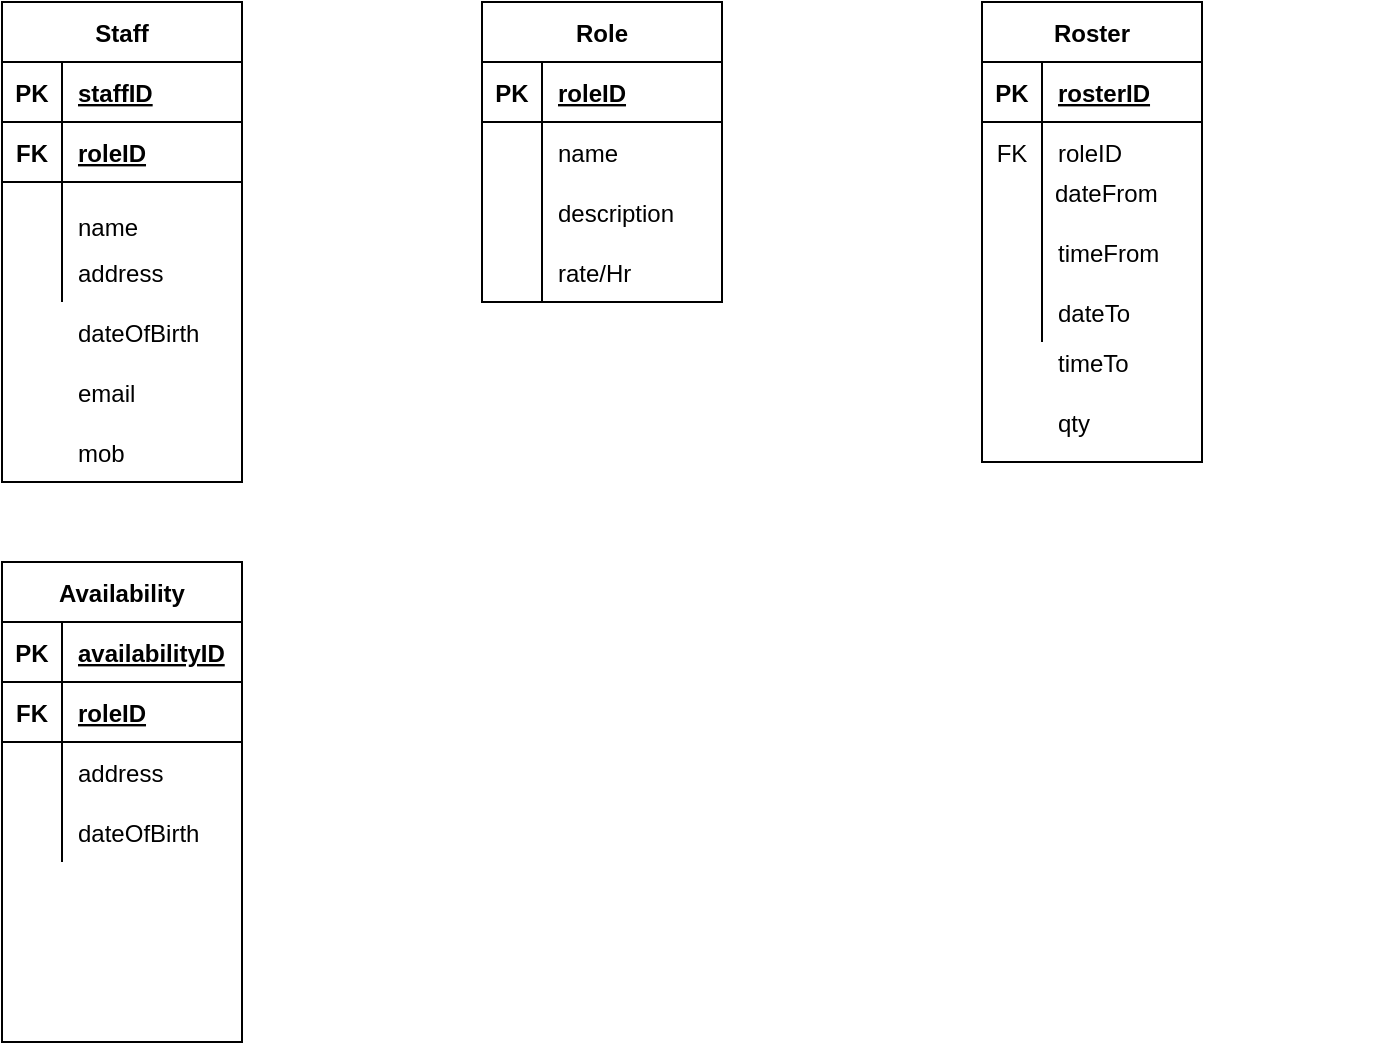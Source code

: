 <mxfile version="14.6.13" type="device"><diagram id="_wF6niT1NNThq6eU9BYU" name="Page-1"><mxGraphModel dx="1092" dy="534" grid="1" gridSize="10" guides="1" tooltips="1" connect="1" arrows="1" fold="1" page="1" pageScale="1" pageWidth="850" pageHeight="1100" math="0" shadow="0"><root><mxCell id="0"/><mxCell id="1" parent="0"/><mxCell id="FH2mfF2WpJQqQmm30nXx-1" value="Staff" style="shape=table;startSize=30;container=1;collapsible=1;childLayout=tableLayout;fixedRows=1;rowLines=0;fontStyle=1;align=center;resizeLast=1;" parent="1" vertex="1"><mxGeometry x="80" y="40" width="120" height="240" as="geometry"/></mxCell><mxCell id="FH2mfF2WpJQqQmm30nXx-2" value="" style="shape=partialRectangle;collapsible=0;dropTarget=0;pointerEvents=0;fillColor=none;top=0;left=0;bottom=1;right=0;points=[[0,0.5],[1,0.5]];portConstraint=eastwest;" parent="FH2mfF2WpJQqQmm30nXx-1" vertex="1"><mxGeometry y="30" width="120" height="30" as="geometry"/></mxCell><mxCell id="FH2mfF2WpJQqQmm30nXx-3" value="PK" style="shape=partialRectangle;connectable=0;fillColor=none;top=0;left=0;bottom=0;right=0;fontStyle=1;overflow=hidden;" parent="FH2mfF2WpJQqQmm30nXx-2" vertex="1"><mxGeometry width="30" height="30" as="geometry"/></mxCell><mxCell id="FH2mfF2WpJQqQmm30nXx-4" value="staffID" style="shape=partialRectangle;connectable=0;fillColor=none;top=0;left=0;bottom=0;right=0;align=left;spacingLeft=6;fontStyle=5;overflow=hidden;" parent="FH2mfF2WpJQqQmm30nXx-2" vertex="1"><mxGeometry x="30" width="90" height="30" as="geometry"/></mxCell><mxCell id="FH2mfF2WpJQqQmm30nXx-92" value="" style="shape=partialRectangle;collapsible=0;dropTarget=0;pointerEvents=0;fillColor=none;top=0;left=0;bottom=1;right=0;points=[[0,0.5],[1,0.5]];portConstraint=eastwest;" parent="FH2mfF2WpJQqQmm30nXx-1" vertex="1"><mxGeometry y="60" width="120" height="30" as="geometry"/></mxCell><mxCell id="FH2mfF2WpJQqQmm30nXx-93" value="FK" style="shape=partialRectangle;connectable=0;fillColor=none;top=0;left=0;bottom=0;right=0;fontStyle=1;overflow=hidden;" parent="FH2mfF2WpJQqQmm30nXx-92" vertex="1"><mxGeometry width="30" height="30" as="geometry"/></mxCell><mxCell id="FH2mfF2WpJQqQmm30nXx-94" value="roleID" style="shape=partialRectangle;connectable=0;fillColor=none;top=0;left=0;bottom=0;right=0;align=left;spacingLeft=6;fontStyle=5;overflow=hidden;" parent="FH2mfF2WpJQqQmm30nXx-92" vertex="1"><mxGeometry x="30" width="90" height="30" as="geometry"/></mxCell><mxCell id="FH2mfF2WpJQqQmm30nXx-8" value="" style="shape=partialRectangle;collapsible=0;dropTarget=0;pointerEvents=0;fillColor=none;top=0;left=0;bottom=0;right=0;points=[[0,0.5],[1,0.5]];portConstraint=eastwest;" parent="FH2mfF2WpJQqQmm30nXx-1" vertex="1"><mxGeometry y="90" width="120" height="30" as="geometry"/></mxCell><mxCell id="FH2mfF2WpJQqQmm30nXx-9" value="" style="shape=partialRectangle;connectable=0;fillColor=none;top=0;left=0;bottom=0;right=0;editable=1;overflow=hidden;" parent="FH2mfF2WpJQqQmm30nXx-8" vertex="1"><mxGeometry width="30" height="30" as="geometry"/></mxCell><mxCell id="FH2mfF2WpJQqQmm30nXx-10" value="&#10;&#10;&lt;br style=&quot;padding: 0px; margin: 0px; color: rgb(0, 0, 0); font-family: helvetica; font-size: 12px; font-style: normal; font-weight: 400; letter-spacing: normal; text-align: left; text-indent: 0px; text-transform: none; word-spacing: 0px; background-color: rgb(248, 249, 250);&quot;&gt;&lt;span style=&quot;color: rgb(0, 0, 0); font-family: helvetica; font-size: 12px; font-style: normal; font-weight: 400; letter-spacing: normal; text-align: left; text-indent: 0px; text-transform: none; word-spacing: 0px; background-color: rgb(248, 249, 250); display: inline; float: none;&quot;&gt;name&amp;nbsp; &amp;nbsp; &amp;nbsp; &amp;nbsp; &amp;nbsp; &amp;nbsp; &amp;nbsp; &amp;nbsp; varchar(50)&lt;/span&gt;&#10;&#10;" style="shape=partialRectangle;connectable=0;fillColor=none;top=0;left=0;bottom=0;right=0;align=left;spacingLeft=6;overflow=hidden;" parent="FH2mfF2WpJQqQmm30nXx-8" vertex="1"><mxGeometry x="30" width="90" height="30" as="geometry"/></mxCell><mxCell id="FH2mfF2WpJQqQmm30nXx-11" value="" style="shape=partialRectangle;collapsible=0;dropTarget=0;pointerEvents=0;fillColor=none;top=0;left=0;bottom=0;right=0;points=[[0,0.5],[1,0.5]];portConstraint=eastwest;" parent="FH2mfF2WpJQqQmm30nXx-1" vertex="1"><mxGeometry y="120" width="120" height="30" as="geometry"/></mxCell><mxCell id="FH2mfF2WpJQqQmm30nXx-12" value="" style="shape=partialRectangle;connectable=0;fillColor=none;top=0;left=0;bottom=0;right=0;editable=1;overflow=hidden;" parent="FH2mfF2WpJQqQmm30nXx-11" vertex="1"><mxGeometry width="30" height="30" as="geometry"/></mxCell><mxCell id="FH2mfF2WpJQqQmm30nXx-13" value="" style="shape=partialRectangle;connectable=0;fillColor=none;top=0;left=0;bottom=0;right=0;align=left;spacingLeft=6;overflow=hidden;" parent="FH2mfF2WpJQqQmm30nXx-11" vertex="1"><mxGeometry x="30" width="90" height="30" as="geometry"/></mxCell><mxCell id="FH2mfF2WpJQqQmm30nXx-16" value="Role" style="shape=table;startSize=30;container=1;collapsible=1;childLayout=tableLayout;fixedRows=1;rowLines=0;fontStyle=1;align=center;resizeLast=1;" parent="1" vertex="1"><mxGeometry x="320" y="40" width="120" height="150" as="geometry"/></mxCell><mxCell id="FH2mfF2WpJQqQmm30nXx-17" value="" style="shape=partialRectangle;collapsible=0;dropTarget=0;pointerEvents=0;fillColor=none;top=0;left=0;bottom=1;right=0;points=[[0,0.5],[1,0.5]];portConstraint=eastwest;" parent="FH2mfF2WpJQqQmm30nXx-16" vertex="1"><mxGeometry y="30" width="120" height="30" as="geometry"/></mxCell><mxCell id="FH2mfF2WpJQqQmm30nXx-18" value="PK" style="shape=partialRectangle;connectable=0;fillColor=none;top=0;left=0;bottom=0;right=0;fontStyle=1;overflow=hidden;" parent="FH2mfF2WpJQqQmm30nXx-17" vertex="1"><mxGeometry width="30" height="30" as="geometry"/></mxCell><mxCell id="FH2mfF2WpJQqQmm30nXx-19" value="roleID" style="shape=partialRectangle;connectable=0;fillColor=none;top=0;left=0;bottom=0;right=0;align=left;spacingLeft=6;fontStyle=5;overflow=hidden;" parent="FH2mfF2WpJQqQmm30nXx-17" vertex="1"><mxGeometry x="30" width="90" height="30" as="geometry"/></mxCell><mxCell id="FH2mfF2WpJQqQmm30nXx-20" value="" style="shape=partialRectangle;collapsible=0;dropTarget=0;pointerEvents=0;fillColor=none;top=0;left=0;bottom=0;right=0;points=[[0,0.5],[1,0.5]];portConstraint=eastwest;" parent="FH2mfF2WpJQqQmm30nXx-16" vertex="1"><mxGeometry y="60" width="120" height="30" as="geometry"/></mxCell><mxCell id="FH2mfF2WpJQqQmm30nXx-21" value="" style="shape=partialRectangle;connectable=0;fillColor=none;top=0;left=0;bottom=0;right=0;editable=1;overflow=hidden;" parent="FH2mfF2WpJQqQmm30nXx-20" vertex="1"><mxGeometry width="30" height="30" as="geometry"/></mxCell><mxCell id="FH2mfF2WpJQqQmm30nXx-22" value="name" style="shape=partialRectangle;connectable=0;fillColor=none;top=0;left=0;bottom=0;right=0;align=left;spacingLeft=6;overflow=hidden;" parent="FH2mfF2WpJQqQmm30nXx-20" vertex="1"><mxGeometry x="30" width="90" height="30" as="geometry"/></mxCell><mxCell id="FH2mfF2WpJQqQmm30nXx-23" value="" style="shape=partialRectangle;collapsible=0;dropTarget=0;pointerEvents=0;fillColor=none;top=0;left=0;bottom=0;right=0;points=[[0,0.5],[1,0.5]];portConstraint=eastwest;" parent="FH2mfF2WpJQqQmm30nXx-16" vertex="1"><mxGeometry y="90" width="120" height="30" as="geometry"/></mxCell><mxCell id="FH2mfF2WpJQqQmm30nXx-24" value="" style="shape=partialRectangle;connectable=0;fillColor=none;top=0;left=0;bottom=0;right=0;editable=1;overflow=hidden;" parent="FH2mfF2WpJQqQmm30nXx-23" vertex="1"><mxGeometry width="30" height="30" as="geometry"/></mxCell><mxCell id="FH2mfF2WpJQqQmm30nXx-25" value="description" style="shape=partialRectangle;connectable=0;fillColor=none;top=0;left=0;bottom=0;right=0;align=left;spacingLeft=6;overflow=hidden;" parent="FH2mfF2WpJQqQmm30nXx-23" vertex="1"><mxGeometry x="30" width="90" height="30" as="geometry"/></mxCell><mxCell id="FH2mfF2WpJQqQmm30nXx-26" value="" style="shape=partialRectangle;collapsible=0;dropTarget=0;pointerEvents=0;fillColor=none;top=0;left=0;bottom=0;right=0;points=[[0,0.5],[1,0.5]];portConstraint=eastwest;" parent="FH2mfF2WpJQqQmm30nXx-16" vertex="1"><mxGeometry y="120" width="120" height="30" as="geometry"/></mxCell><mxCell id="FH2mfF2WpJQqQmm30nXx-27" value="" style="shape=partialRectangle;connectable=0;fillColor=none;top=0;left=0;bottom=0;right=0;editable=1;overflow=hidden;" parent="FH2mfF2WpJQqQmm30nXx-26" vertex="1"><mxGeometry width="30" height="30" as="geometry"/></mxCell><mxCell id="FH2mfF2WpJQqQmm30nXx-28" value="rate/Hr" style="shape=partialRectangle;connectable=0;fillColor=none;top=0;left=0;bottom=0;right=0;align=left;spacingLeft=6;overflow=hidden;" parent="FH2mfF2WpJQqQmm30nXx-26" vertex="1"><mxGeometry x="30" width="90" height="30" as="geometry"/></mxCell><mxCell id="FH2mfF2WpJQqQmm30nXx-29" value="Roster" style="shape=table;startSize=30;container=1;collapsible=1;childLayout=tableLayout;fixedRows=1;rowLines=0;fontStyle=1;align=center;resizeLast=1;" parent="1" vertex="1"><mxGeometry x="570" y="40" width="110" height="230" as="geometry"/></mxCell><mxCell id="FH2mfF2WpJQqQmm30nXx-30" value="" style="shape=partialRectangle;collapsible=0;dropTarget=0;pointerEvents=0;fillColor=none;top=0;left=0;bottom=1;right=0;points=[[0,0.5],[1,0.5]];portConstraint=eastwest;" parent="FH2mfF2WpJQqQmm30nXx-29" vertex="1"><mxGeometry y="30" width="110" height="30" as="geometry"/></mxCell><mxCell id="FH2mfF2WpJQqQmm30nXx-31" value="PK" style="shape=partialRectangle;connectable=0;fillColor=none;top=0;left=0;bottom=0;right=0;fontStyle=1;overflow=hidden;" parent="FH2mfF2WpJQqQmm30nXx-30" vertex="1"><mxGeometry width="30" height="30" as="geometry"/></mxCell><mxCell id="FH2mfF2WpJQqQmm30nXx-32" value="rosterID" style="shape=partialRectangle;connectable=0;fillColor=none;top=0;left=0;bottom=0;right=0;align=left;spacingLeft=6;fontStyle=5;overflow=hidden;" parent="FH2mfF2WpJQqQmm30nXx-30" vertex="1"><mxGeometry x="30" width="80" height="30" as="geometry"/></mxCell><mxCell id="FH2mfF2WpJQqQmm30nXx-95" value="" style="shape=partialRectangle;collapsible=0;dropTarget=0;pointerEvents=0;fillColor=none;top=0;left=0;bottom=0;right=0;points=[[0,0.5],[1,0.5]];portConstraint=eastwest;" parent="FH2mfF2WpJQqQmm30nXx-29" vertex="1"><mxGeometry y="60" width="110" height="30" as="geometry"/></mxCell><mxCell id="FH2mfF2WpJQqQmm30nXx-96" value="FK" style="shape=partialRectangle;connectable=0;fillColor=none;top=0;left=0;bottom=0;right=0;fontStyle=0;overflow=hidden;" parent="FH2mfF2WpJQqQmm30nXx-95" vertex="1"><mxGeometry width="30" height="30" as="geometry"/></mxCell><mxCell id="FH2mfF2WpJQqQmm30nXx-97" value="roleID" style="shape=partialRectangle;connectable=0;fillColor=none;top=0;left=0;bottom=0;right=0;align=left;spacingLeft=6;fontStyle=0;overflow=hidden;" parent="FH2mfF2WpJQqQmm30nXx-95" vertex="1"><mxGeometry x="30" width="80" height="30" as="geometry"/></mxCell><mxCell id="FH2mfF2WpJQqQmm30nXx-33" value="" style="shape=partialRectangle;collapsible=0;dropTarget=0;pointerEvents=0;fillColor=none;top=0;left=0;bottom=0;right=0;points=[[0,0.5],[1,0.5]];portConstraint=eastwest;" parent="FH2mfF2WpJQqQmm30nXx-29" vertex="1"><mxGeometry y="90" width="110" height="20" as="geometry"/></mxCell><mxCell id="FH2mfF2WpJQqQmm30nXx-34" value="" style="shape=partialRectangle;connectable=0;fillColor=none;top=0;left=0;bottom=0;right=0;editable=1;overflow=hidden;" parent="FH2mfF2WpJQqQmm30nXx-33" vertex="1"><mxGeometry width="30" height="20" as="geometry"/></mxCell><mxCell id="FH2mfF2WpJQqQmm30nXx-35" value="" style="shape=partialRectangle;connectable=0;fillColor=none;top=0;left=0;bottom=0;right=0;align=left;spacingLeft=6;overflow=hidden;" parent="FH2mfF2WpJQqQmm30nXx-33" vertex="1"><mxGeometry x="30" width="80" height="20" as="geometry"/></mxCell><mxCell id="FH2mfF2WpJQqQmm30nXx-36" value="" style="shape=partialRectangle;collapsible=0;dropTarget=0;pointerEvents=0;fillColor=none;top=0;left=0;bottom=0;right=0;points=[[0,0.5],[1,0.5]];portConstraint=eastwest;" parent="FH2mfF2WpJQqQmm30nXx-29" vertex="1"><mxGeometry y="110" width="110" height="30" as="geometry"/></mxCell><mxCell id="FH2mfF2WpJQqQmm30nXx-37" value="" style="shape=partialRectangle;connectable=0;fillColor=none;top=0;left=0;bottom=0;right=0;editable=1;overflow=hidden;" parent="FH2mfF2WpJQqQmm30nXx-36" vertex="1"><mxGeometry width="30" height="30" as="geometry"/></mxCell><mxCell id="FH2mfF2WpJQqQmm30nXx-38" value="timeFrom" style="shape=partialRectangle;connectable=0;fillColor=none;top=0;left=0;bottom=0;right=0;align=left;spacingLeft=6;overflow=hidden;" parent="FH2mfF2WpJQqQmm30nXx-36" vertex="1"><mxGeometry x="30" width="80" height="30" as="geometry"/></mxCell><mxCell id="FH2mfF2WpJQqQmm30nXx-39" value="" style="shape=partialRectangle;collapsible=0;dropTarget=0;pointerEvents=0;fillColor=none;top=0;left=0;bottom=0;right=0;points=[[0,0.5],[1,0.5]];portConstraint=eastwest;" parent="FH2mfF2WpJQqQmm30nXx-29" vertex="1"><mxGeometry y="140" width="110" height="30" as="geometry"/></mxCell><mxCell id="FH2mfF2WpJQqQmm30nXx-40" value="" style="shape=partialRectangle;connectable=0;fillColor=none;top=0;left=0;bottom=0;right=0;editable=1;overflow=hidden;" parent="FH2mfF2WpJQqQmm30nXx-39" vertex="1"><mxGeometry width="30" height="30" as="geometry"/></mxCell><mxCell id="FH2mfF2WpJQqQmm30nXx-41" value="dateTo" style="shape=partialRectangle;connectable=0;fillColor=none;top=0;left=0;bottom=0;right=0;align=left;spacingLeft=6;overflow=hidden;" parent="FH2mfF2WpJQqQmm30nXx-39" vertex="1"><mxGeometry x="30" width="80" height="30" as="geometry"/></mxCell><mxCell id="FH2mfF2WpJQqQmm30nXx-81" value="mob" style="shape=partialRectangle;connectable=0;fillColor=none;top=0;left=0;bottom=0;right=0;align=left;spacingLeft=6;overflow=hidden;" parent="1" vertex="1"><mxGeometry x="110" y="250" width="290" height="30" as="geometry"/></mxCell><mxCell id="FH2mfF2WpJQqQmm30nXx-82" value="email" style="shape=partialRectangle;connectable=0;fillColor=none;top=0;left=0;bottom=0;right=0;align=left;spacingLeft=6;overflow=hidden;" parent="1" vertex="1"><mxGeometry x="110" y="220" width="290" height="30" as="geometry"/></mxCell><mxCell id="FH2mfF2WpJQqQmm30nXx-83" value="dateOfBirth" style="shape=partialRectangle;connectable=0;fillColor=none;top=0;left=0;bottom=0;right=0;align=left;spacingLeft=6;overflow=hidden;" parent="1" vertex="1"><mxGeometry x="110" y="190" width="170" height="30" as="geometry"/></mxCell><mxCell id="FH2mfF2WpJQqQmm30nXx-84" value="address" style="shape=partialRectangle;connectable=0;fillColor=none;top=0;left=0;bottom=0;right=0;align=left;spacingLeft=6;overflow=hidden;" parent="1" vertex="1"><mxGeometry x="110" y="160" width="170" height="30" as="geometry"/></mxCell><mxCell id="FH2mfF2WpJQqQmm30nXx-87" value="&#10;name" style="shape=partialRectangle;connectable=0;fillColor=none;top=0;left=0;bottom=0;right=0;align=left;spacingLeft=6;overflow=hidden;" parent="1" vertex="1"><mxGeometry x="110" y="130" width="170" height="30" as="geometry"/></mxCell><mxCell id="FH2mfF2WpJQqQmm30nXx-98" value="" style="shape=partialRectangle;collapsible=0;dropTarget=0;pointerEvents=0;fillColor=none;top=0;left=0;bottom=0;right=0;points=[[0,0.5],[1,0.5]];portConstraint=eastwest;" parent="1" vertex="1"><mxGeometry x="570" y="120" width="190" height="30" as="geometry"/></mxCell><mxCell id="FH2mfF2WpJQqQmm30nXx-99" value="" style="shape=partialRectangle;connectable=0;fillColor=none;top=0;left=0;bottom=0;right=0;editable=1;overflow=hidden;" parent="FH2mfF2WpJQqQmm30nXx-98" vertex="1"><mxGeometry width="28.5" height="30" as="geometry"/></mxCell><mxCell id="FH2mfF2WpJQqQmm30nXx-100" value="dateFrom" style="shape=partialRectangle;connectable=0;fillColor=none;top=0;left=0;bottom=0;right=0;align=left;spacingLeft=6;overflow=hidden;" parent="FH2mfF2WpJQqQmm30nXx-98" vertex="1"><mxGeometry x="28.5" width="161.5" height="30" as="geometry"/></mxCell><mxCell id="FH2mfF2WpJQqQmm30nXx-101" value="timeTo" style="shape=partialRectangle;connectable=0;fillColor=none;top=0;left=0;bottom=0;right=0;align=left;spacingLeft=6;overflow=hidden;" parent="1" vertex="1"><mxGeometry x="600" y="210" width="170" height="20" as="geometry"/></mxCell><mxCell id="FH2mfF2WpJQqQmm30nXx-103" value="qty" style="shape=partialRectangle;connectable=0;fillColor=none;top=0;left=0;bottom=0;right=0;align=left;spacingLeft=6;overflow=hidden;" parent="1" vertex="1"><mxGeometry x="600" y="240" width="170" height="20" as="geometry"/></mxCell><mxCell id="FH2mfF2WpJQqQmm30nXx-104" value="Availability" style="shape=table;startSize=30;container=1;collapsible=1;childLayout=tableLayout;fixedRows=1;rowLines=0;fontStyle=1;align=center;resizeLast=1;" parent="1" vertex="1"><mxGeometry x="80" y="320" width="120" height="240" as="geometry"/></mxCell><mxCell id="FH2mfF2WpJQqQmm30nXx-105" value="" style="shape=partialRectangle;collapsible=0;dropTarget=0;pointerEvents=0;fillColor=none;top=0;left=0;bottom=1;right=0;points=[[0,0.5],[1,0.5]];portConstraint=eastwest;" parent="FH2mfF2WpJQqQmm30nXx-104" vertex="1"><mxGeometry y="30" width="120" height="30" as="geometry"/></mxCell><mxCell id="FH2mfF2WpJQqQmm30nXx-106" value="PK" style="shape=partialRectangle;connectable=0;fillColor=none;top=0;left=0;bottom=0;right=0;fontStyle=1;overflow=hidden;" parent="FH2mfF2WpJQqQmm30nXx-105" vertex="1"><mxGeometry width="30" height="30" as="geometry"/></mxCell><mxCell id="FH2mfF2WpJQqQmm30nXx-107" value="availabilityID" style="shape=partialRectangle;connectable=0;fillColor=none;top=0;left=0;bottom=0;right=0;align=left;spacingLeft=6;fontStyle=5;overflow=hidden;" parent="FH2mfF2WpJQqQmm30nXx-105" vertex="1"><mxGeometry x="30" width="90" height="30" as="geometry"/></mxCell><mxCell id="FH2mfF2WpJQqQmm30nXx-108" value="" style="shape=partialRectangle;collapsible=0;dropTarget=0;pointerEvents=0;fillColor=none;top=0;left=0;bottom=1;right=0;points=[[0,0.5],[1,0.5]];portConstraint=eastwest;" parent="FH2mfF2WpJQqQmm30nXx-104" vertex="1"><mxGeometry y="60" width="120" height="30" as="geometry"/></mxCell><mxCell id="FH2mfF2WpJQqQmm30nXx-109" value="FK" style="shape=partialRectangle;connectable=0;fillColor=none;top=0;left=0;bottom=0;right=0;fontStyle=1;overflow=hidden;" parent="FH2mfF2WpJQqQmm30nXx-108" vertex="1"><mxGeometry width="30" height="30" as="geometry"/></mxCell><mxCell id="FH2mfF2WpJQqQmm30nXx-110" value="roleID" style="shape=partialRectangle;connectable=0;fillColor=none;top=0;left=0;bottom=0;right=0;align=left;spacingLeft=6;fontStyle=5;overflow=hidden;" parent="FH2mfF2WpJQqQmm30nXx-108" vertex="1"><mxGeometry x="30" width="90" height="30" as="geometry"/></mxCell><mxCell id="FH2mfF2WpJQqQmm30nXx-111" value="" style="shape=partialRectangle;collapsible=0;dropTarget=0;pointerEvents=0;fillColor=none;top=0;left=0;bottom=0;right=0;points=[[0,0.5],[1,0.5]];portConstraint=eastwest;" parent="FH2mfF2WpJQqQmm30nXx-104" vertex="1"><mxGeometry y="90" width="120" height="30" as="geometry"/></mxCell><mxCell id="FH2mfF2WpJQqQmm30nXx-112" value="" style="shape=partialRectangle;connectable=0;fillColor=none;top=0;left=0;bottom=0;right=0;editable=1;overflow=hidden;" parent="FH2mfF2WpJQqQmm30nXx-111" vertex="1"><mxGeometry width="30" height="30" as="geometry"/></mxCell><mxCell id="FH2mfF2WpJQqQmm30nXx-113" value="&#10;&#10;&lt;br style=&quot;padding: 0px; margin: 0px; color: rgb(0, 0, 0); font-family: helvetica; font-size: 12px; font-style: normal; font-weight: 400; letter-spacing: normal; text-align: left; text-indent: 0px; text-transform: none; word-spacing: 0px; background-color: rgb(248, 249, 250);&quot;&gt;&lt;span style=&quot;color: rgb(0, 0, 0); font-family: helvetica; font-size: 12px; font-style: normal; font-weight: 400; letter-spacing: normal; text-align: left; text-indent: 0px; text-transform: none; word-spacing: 0px; background-color: rgb(248, 249, 250); display: inline; float: none;&quot;&gt;name&amp;nbsp; &amp;nbsp; &amp;nbsp; &amp;nbsp; &amp;nbsp; &amp;nbsp; &amp;nbsp; &amp;nbsp; varchar(50)&lt;/span&gt;&#10;&#10;" style="shape=partialRectangle;connectable=0;fillColor=none;top=0;left=0;bottom=0;right=0;align=left;spacingLeft=6;overflow=hidden;" parent="FH2mfF2WpJQqQmm30nXx-111" vertex="1"><mxGeometry x="30" width="90" height="30" as="geometry"/></mxCell><mxCell id="FH2mfF2WpJQqQmm30nXx-114" value="" style="shape=partialRectangle;collapsible=0;dropTarget=0;pointerEvents=0;fillColor=none;top=0;left=0;bottom=0;right=0;points=[[0,0.5],[1,0.5]];portConstraint=eastwest;" parent="FH2mfF2WpJQqQmm30nXx-104" vertex="1"><mxGeometry y="120" width="120" height="30" as="geometry"/></mxCell><mxCell id="FH2mfF2WpJQqQmm30nXx-115" value="" style="shape=partialRectangle;connectable=0;fillColor=none;top=0;left=0;bottom=0;right=0;editable=1;overflow=hidden;" parent="FH2mfF2WpJQqQmm30nXx-114" vertex="1"><mxGeometry width="30" height="30" as="geometry"/></mxCell><mxCell id="FH2mfF2WpJQqQmm30nXx-116" value="" style="shape=partialRectangle;connectable=0;fillColor=none;top=0;left=0;bottom=0;right=0;align=left;spacingLeft=6;overflow=hidden;" parent="FH2mfF2WpJQqQmm30nXx-114" vertex="1"><mxGeometry x="30" width="90" height="30" as="geometry"/></mxCell><mxCell id="FH2mfF2WpJQqQmm30nXx-117" value="dateOfBirth" style="shape=partialRectangle;connectable=0;fillColor=none;top=0;left=0;bottom=0;right=0;align=left;spacingLeft=6;overflow=hidden;" parent="1" vertex="1"><mxGeometry x="110" y="440" width="170" height="30" as="geometry"/></mxCell><mxCell id="FH2mfF2WpJQqQmm30nXx-118" value="address" style="shape=partialRectangle;connectable=0;fillColor=none;top=0;left=0;bottom=0;right=0;align=left;spacingLeft=6;overflow=hidden;" parent="1" vertex="1"><mxGeometry x="110" y="410" width="170" height="30" as="geometry"/></mxCell></root></mxGraphModel></diagram></mxfile>